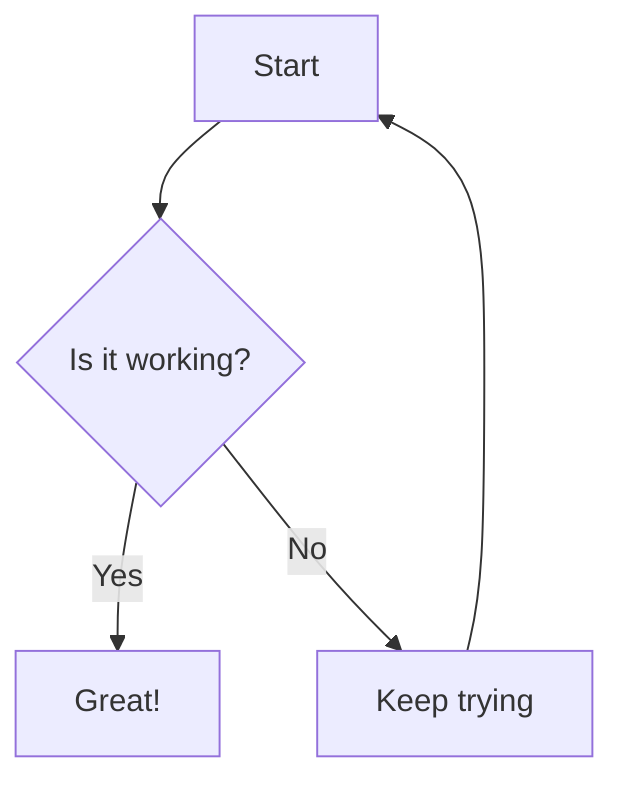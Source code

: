 graph TD
    A[Start] --> B{Is it working?}
    B -->|Yes| C[Great!]
    B -->|No| D[Keep trying]
    D --> A